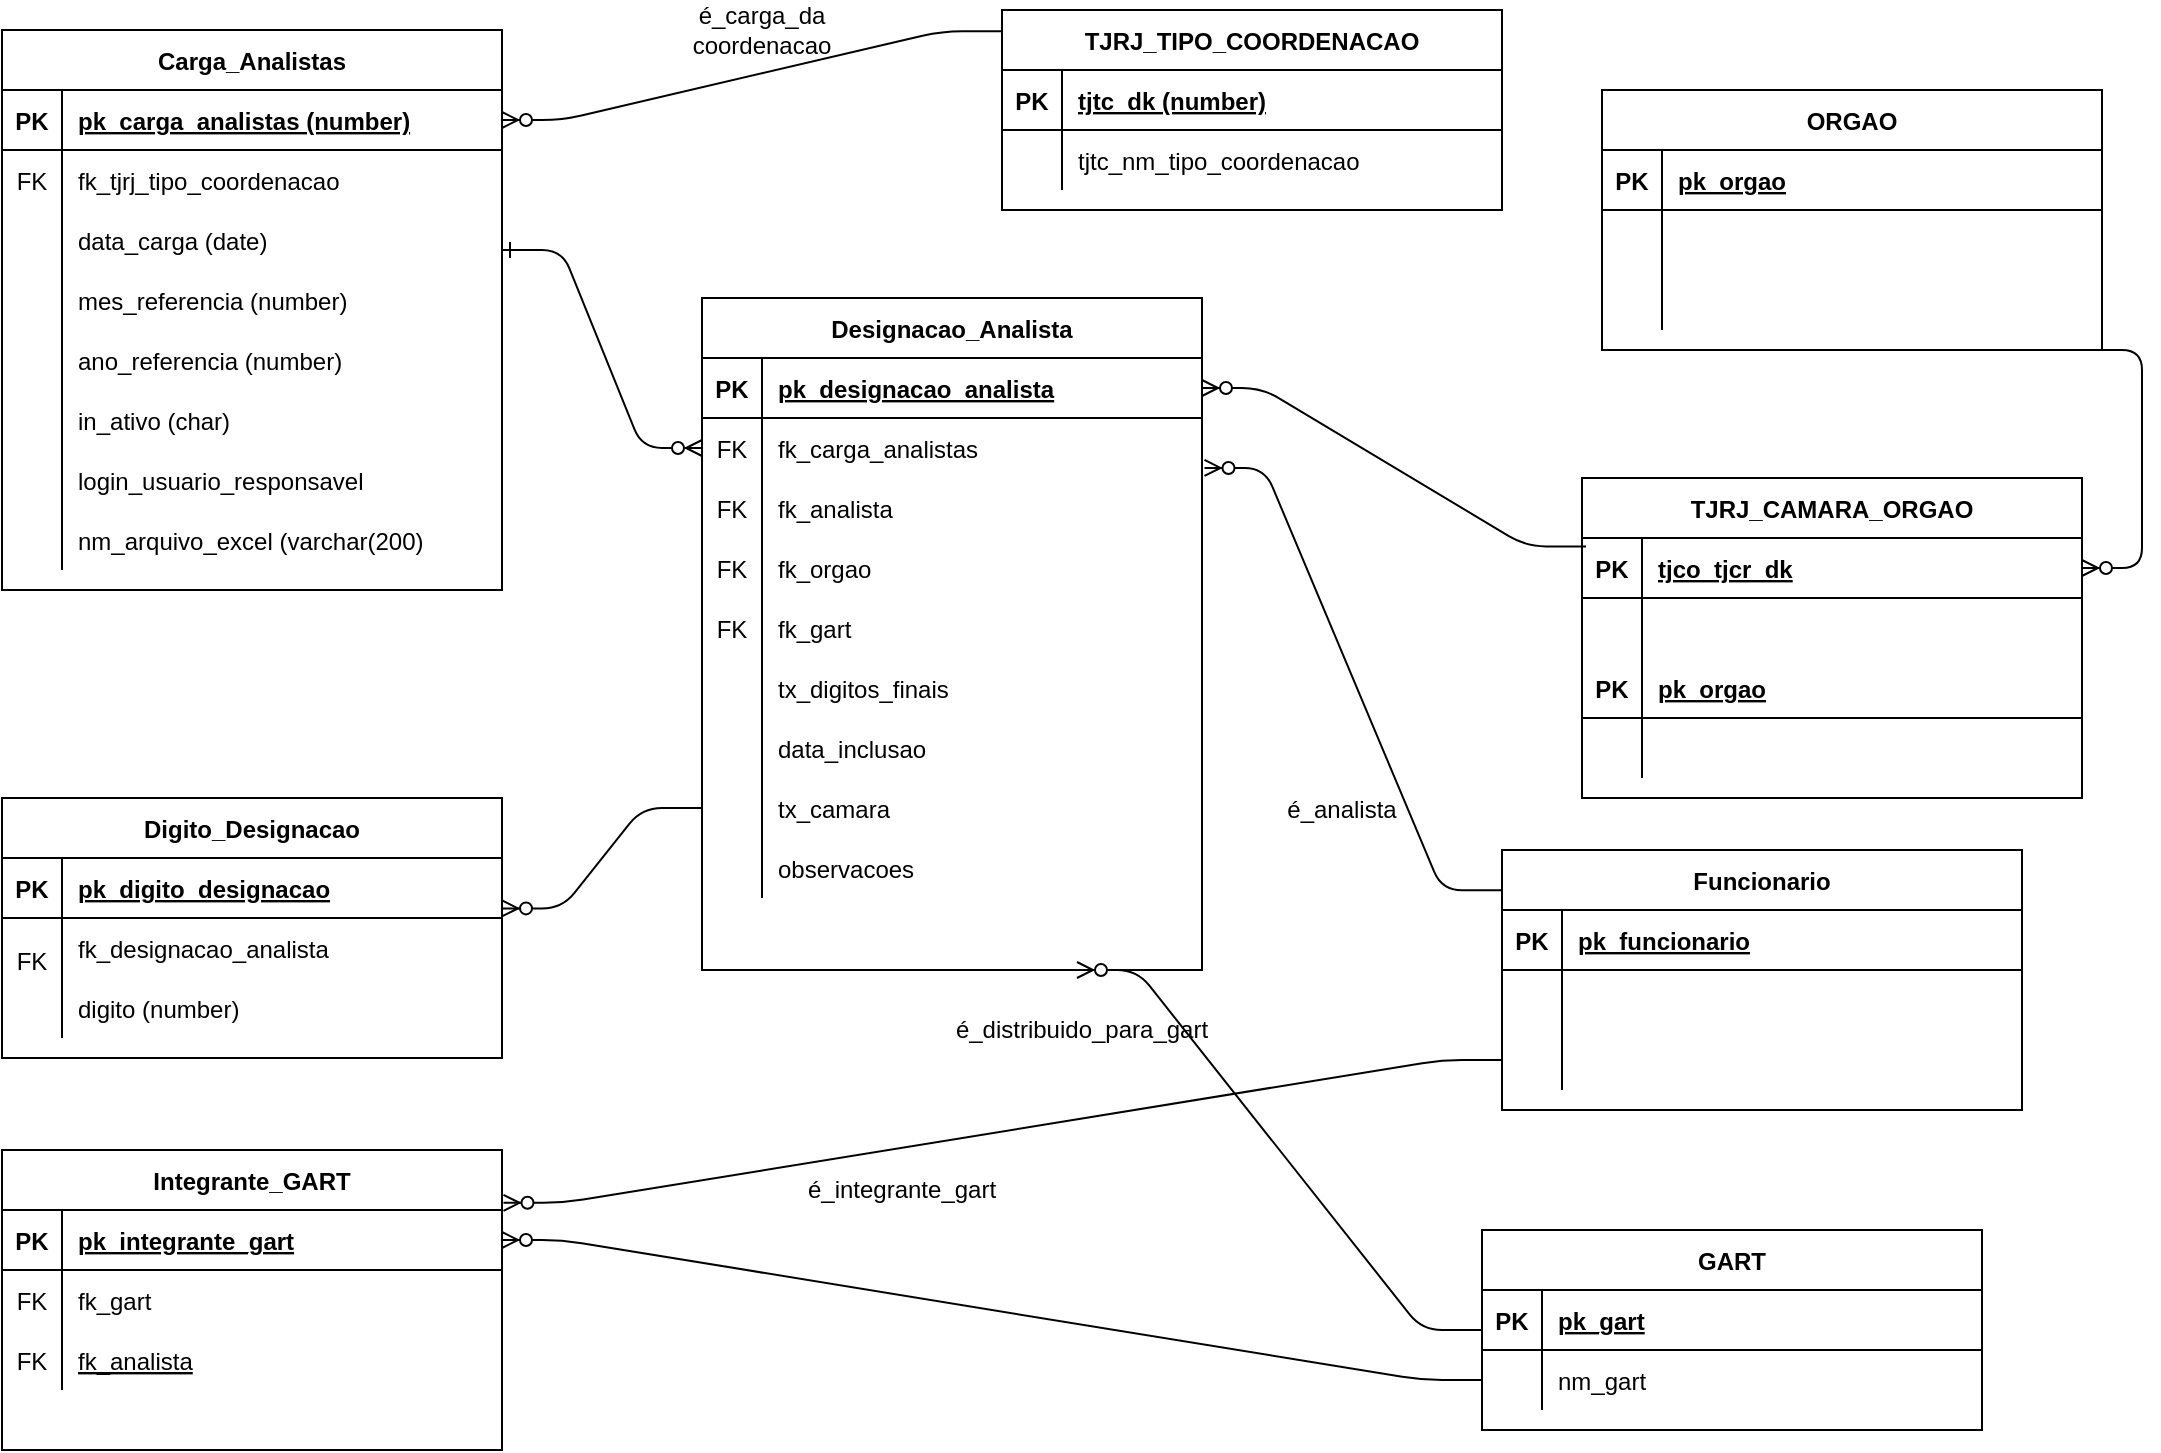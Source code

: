 <mxfile version="14.4.8" type="github">
  <diagram id="R2lEEEUBdFMjLlhIrx00" name="Page-1">
    <mxGraphModel dx="1252" dy="476" grid="1" gridSize="10" guides="1" tooltips="1" connect="1" arrows="1" fold="1" page="1" pageScale="1" pageWidth="1169" pageHeight="827" math="0" shadow="0" extFonts="Permanent Marker^https://fonts.googleapis.com/css?family=Permanent+Marker">
      <root>
        <mxCell id="0" />
        <mxCell id="1" parent="0" />
        <mxCell id="C-vyLk0tnHw3VtMMgP7b-1" value="" style="edgeStyle=entityRelationEdgeStyle;endArrow=ERzeroToMany;startArrow=ERone;endFill=1;startFill=0;" parent="1" target="C-vyLk0tnHw3VtMMgP7b-6" edge="1">
          <mxGeometry width="100" height="100" relative="1" as="geometry">
            <mxPoint x="300" y="160" as="sourcePoint" />
            <mxPoint x="370" y="550" as="targetPoint" />
          </mxGeometry>
        </mxCell>
        <mxCell id="C-vyLk0tnHw3VtMMgP7b-2" value="Designacao_Analista" style="shape=table;startSize=30;container=1;collapsible=1;childLayout=tableLayout;fixedRows=1;rowLines=0;fontStyle=1;align=center;resizeLast=1;" parent="1" vertex="1">
          <mxGeometry x="400" y="184" width="250" height="336" as="geometry" />
        </mxCell>
        <mxCell id="C-vyLk0tnHw3VtMMgP7b-3" value="" style="shape=partialRectangle;collapsible=0;dropTarget=0;pointerEvents=0;fillColor=none;points=[[0,0.5],[1,0.5]];portConstraint=eastwest;top=0;left=0;right=0;bottom=1;" parent="C-vyLk0tnHw3VtMMgP7b-2" vertex="1">
          <mxGeometry y="30" width="250" height="30" as="geometry" />
        </mxCell>
        <mxCell id="C-vyLk0tnHw3VtMMgP7b-4" value="PK" style="shape=partialRectangle;overflow=hidden;connectable=0;fillColor=none;top=0;left=0;bottom=0;right=0;fontStyle=1;" parent="C-vyLk0tnHw3VtMMgP7b-3" vertex="1">
          <mxGeometry width="30" height="30" as="geometry" />
        </mxCell>
        <mxCell id="C-vyLk0tnHw3VtMMgP7b-5" value="pk_designacao_analista" style="shape=partialRectangle;overflow=hidden;connectable=0;fillColor=none;top=0;left=0;bottom=0;right=0;align=left;spacingLeft=6;fontStyle=5;" parent="C-vyLk0tnHw3VtMMgP7b-3" vertex="1">
          <mxGeometry x="30" width="220" height="30" as="geometry" />
        </mxCell>
        <mxCell id="C-vyLk0tnHw3VtMMgP7b-6" value="" style="shape=partialRectangle;collapsible=0;dropTarget=0;pointerEvents=0;fillColor=none;points=[[0,0.5],[1,0.5]];portConstraint=eastwest;top=0;left=0;right=0;bottom=0;" parent="C-vyLk0tnHw3VtMMgP7b-2" vertex="1">
          <mxGeometry y="60" width="250" height="30" as="geometry" />
        </mxCell>
        <mxCell id="C-vyLk0tnHw3VtMMgP7b-7" value="FK" style="shape=partialRectangle;overflow=hidden;connectable=0;fillColor=none;top=0;left=0;bottom=0;right=0;" parent="C-vyLk0tnHw3VtMMgP7b-6" vertex="1">
          <mxGeometry width="30" height="30" as="geometry" />
        </mxCell>
        <mxCell id="C-vyLk0tnHw3VtMMgP7b-8" value="fk_carga_analistas" style="shape=partialRectangle;overflow=hidden;connectable=0;fillColor=none;top=0;left=0;bottom=0;right=0;align=left;spacingLeft=6;" parent="C-vyLk0tnHw3VtMMgP7b-6" vertex="1">
          <mxGeometry x="30" width="220" height="30" as="geometry" />
        </mxCell>
        <mxCell id="C-vyLk0tnHw3VtMMgP7b-9" value="" style="shape=partialRectangle;collapsible=0;dropTarget=0;pointerEvents=0;fillColor=none;points=[[0,0.5],[1,0.5]];portConstraint=eastwest;top=0;left=0;right=0;bottom=0;" parent="C-vyLk0tnHw3VtMMgP7b-2" vertex="1">
          <mxGeometry y="90" width="250" height="30" as="geometry" />
        </mxCell>
        <mxCell id="C-vyLk0tnHw3VtMMgP7b-10" value="" style="shape=partialRectangle;overflow=hidden;connectable=0;fillColor=none;top=0;left=0;bottom=0;right=0;" parent="C-vyLk0tnHw3VtMMgP7b-9" vertex="1">
          <mxGeometry width="30" height="30" as="geometry" />
        </mxCell>
        <mxCell id="C-vyLk0tnHw3VtMMgP7b-11" value="fk_analista" style="shape=partialRectangle;overflow=hidden;connectable=0;fillColor=none;top=0;left=0;bottom=0;right=0;align=left;spacingLeft=6;" parent="C-vyLk0tnHw3VtMMgP7b-9" vertex="1">
          <mxGeometry x="30" width="220" height="30" as="geometry" />
        </mxCell>
        <mxCell id="Q8lgzIE0sb7ELPzwyJLQ-33" value="" style="shape=partialRectangle;collapsible=0;dropTarget=0;pointerEvents=0;fillColor=none;points=[[0,0.5],[1,0.5]];portConstraint=eastwest;top=0;left=0;right=0;bottom=0;" parent="C-vyLk0tnHw3VtMMgP7b-2" vertex="1">
          <mxGeometry y="120" width="250" height="30" as="geometry" />
        </mxCell>
        <mxCell id="Q8lgzIE0sb7ELPzwyJLQ-34" value="" style="shape=partialRectangle;overflow=hidden;connectable=0;fillColor=none;top=0;left=0;bottom=0;right=0;" parent="Q8lgzIE0sb7ELPzwyJLQ-33" vertex="1">
          <mxGeometry width="30" height="30" as="geometry" />
        </mxCell>
        <mxCell id="Q8lgzIE0sb7ELPzwyJLQ-35" value="fk_orgao" style="shape=partialRectangle;overflow=hidden;connectable=0;fillColor=none;top=0;left=0;bottom=0;right=0;align=left;spacingLeft=6;" parent="Q8lgzIE0sb7ELPzwyJLQ-33" vertex="1">
          <mxGeometry x="30" width="220" height="30" as="geometry" />
        </mxCell>
        <mxCell id="Q8lgzIE0sb7ELPzwyJLQ-37" value="" style="shape=partialRectangle;collapsible=0;dropTarget=0;pointerEvents=0;fillColor=none;points=[[0,0.5],[1,0.5]];portConstraint=eastwest;top=0;left=0;right=0;bottom=0;" parent="C-vyLk0tnHw3VtMMgP7b-2" vertex="1">
          <mxGeometry y="150" width="250" height="30" as="geometry" />
        </mxCell>
        <mxCell id="Q8lgzIE0sb7ELPzwyJLQ-38" value="" style="shape=partialRectangle;overflow=hidden;connectable=0;fillColor=none;top=0;left=0;bottom=0;right=0;" parent="Q8lgzIE0sb7ELPzwyJLQ-37" vertex="1">
          <mxGeometry width="30" height="30" as="geometry" />
        </mxCell>
        <mxCell id="Q8lgzIE0sb7ELPzwyJLQ-39" value="fk_gart" style="shape=partialRectangle;overflow=hidden;connectable=0;fillColor=none;top=0;left=0;bottom=0;right=0;align=left;spacingLeft=6;" parent="Q8lgzIE0sb7ELPzwyJLQ-37" vertex="1">
          <mxGeometry x="30" width="220" height="30" as="geometry" />
        </mxCell>
        <mxCell id="Q8lgzIE0sb7ELPzwyJLQ-40" value="" style="shape=partialRectangle;collapsible=0;dropTarget=0;pointerEvents=0;fillColor=none;points=[[0,0.5],[1,0.5]];portConstraint=eastwest;top=0;left=0;right=0;bottom=0;" parent="C-vyLk0tnHw3VtMMgP7b-2" vertex="1">
          <mxGeometry y="180" width="250" height="30" as="geometry" />
        </mxCell>
        <mxCell id="Q8lgzIE0sb7ELPzwyJLQ-41" value="" style="shape=partialRectangle;overflow=hidden;connectable=0;fillColor=none;top=0;left=0;bottom=0;right=0;" parent="Q8lgzIE0sb7ELPzwyJLQ-40" vertex="1">
          <mxGeometry width="30" height="30" as="geometry" />
        </mxCell>
        <mxCell id="Q8lgzIE0sb7ELPzwyJLQ-42" value="tx_digitos_finais" style="shape=partialRectangle;overflow=hidden;connectable=0;fillColor=none;top=0;left=0;bottom=0;right=0;align=left;spacingLeft=6;" parent="Q8lgzIE0sb7ELPzwyJLQ-40" vertex="1">
          <mxGeometry x="30" width="220" height="30" as="geometry" />
        </mxCell>
        <mxCell id="Q8lgzIE0sb7ELPzwyJLQ-43" value="" style="shape=partialRectangle;collapsible=0;dropTarget=0;pointerEvents=0;fillColor=none;points=[[0,0.5],[1,0.5]];portConstraint=eastwest;top=0;left=0;right=0;bottom=0;" parent="C-vyLk0tnHw3VtMMgP7b-2" vertex="1">
          <mxGeometry y="210" width="250" height="30" as="geometry" />
        </mxCell>
        <mxCell id="Q8lgzIE0sb7ELPzwyJLQ-44" value="" style="shape=partialRectangle;overflow=hidden;connectable=0;fillColor=none;top=0;left=0;bottom=0;right=0;" parent="Q8lgzIE0sb7ELPzwyJLQ-43" vertex="1">
          <mxGeometry width="30" height="30" as="geometry" />
        </mxCell>
        <mxCell id="Q8lgzIE0sb7ELPzwyJLQ-45" value="data_inclusao" style="shape=partialRectangle;overflow=hidden;connectable=0;fillColor=none;top=0;left=0;bottom=0;right=0;align=left;spacingLeft=6;" parent="Q8lgzIE0sb7ELPzwyJLQ-43" vertex="1">
          <mxGeometry x="30" width="220" height="30" as="geometry" />
        </mxCell>
        <mxCell id="NoIAqJUcy7Y0MZcSz8TD-11" value="" style="shape=partialRectangle;collapsible=0;dropTarget=0;pointerEvents=0;fillColor=none;points=[[0,0.5],[1,0.5]];portConstraint=eastwest;top=0;left=0;right=0;bottom=0;" parent="C-vyLk0tnHw3VtMMgP7b-2" vertex="1">
          <mxGeometry y="240" width="250" height="30" as="geometry" />
        </mxCell>
        <mxCell id="NoIAqJUcy7Y0MZcSz8TD-12" value="" style="shape=partialRectangle;overflow=hidden;connectable=0;fillColor=none;top=0;left=0;bottom=0;right=0;" parent="NoIAqJUcy7Y0MZcSz8TD-11" vertex="1">
          <mxGeometry width="30" height="30" as="geometry" />
        </mxCell>
        <mxCell id="NoIAqJUcy7Y0MZcSz8TD-13" value="tx_camara" style="shape=partialRectangle;overflow=hidden;connectable=0;fillColor=none;top=0;left=0;bottom=0;right=0;align=left;spacingLeft=6;" parent="NoIAqJUcy7Y0MZcSz8TD-11" vertex="1">
          <mxGeometry x="30" width="220" height="30" as="geometry" />
        </mxCell>
        <mxCell id="NoIAqJUcy7Y0MZcSz8TD-21" value="" style="shape=partialRectangle;collapsible=0;dropTarget=0;pointerEvents=0;fillColor=none;points=[[0,0.5],[1,0.5]];portConstraint=eastwest;top=0;left=0;right=0;bottom=0;" parent="C-vyLk0tnHw3VtMMgP7b-2" vertex="1">
          <mxGeometry y="270" width="250" height="30" as="geometry" />
        </mxCell>
        <mxCell id="NoIAqJUcy7Y0MZcSz8TD-22" value="" style="shape=partialRectangle;overflow=hidden;connectable=0;fillColor=none;top=0;left=0;bottom=0;right=0;" parent="NoIAqJUcy7Y0MZcSz8TD-21" vertex="1">
          <mxGeometry width="30" height="30" as="geometry" />
        </mxCell>
        <mxCell id="NoIAqJUcy7Y0MZcSz8TD-23" value="observacoes" style="shape=partialRectangle;overflow=hidden;connectable=0;fillColor=none;top=0;left=0;bottom=0;right=0;align=left;spacingLeft=6;" parent="NoIAqJUcy7Y0MZcSz8TD-21" vertex="1">
          <mxGeometry x="30" width="220" height="30" as="geometry" />
        </mxCell>
        <mxCell id="C-vyLk0tnHw3VtMMgP7b-13" value="TJRJ_CAMARA_ORGAO" style="shape=table;startSize=30;container=1;collapsible=1;childLayout=tableLayout;fixedRows=1;rowLines=0;fontStyle=1;align=center;resizeLast=1;" parent="1" vertex="1">
          <mxGeometry x="840" y="274" width="250" height="160" as="geometry" />
        </mxCell>
        <mxCell id="C-vyLk0tnHw3VtMMgP7b-14" value="" style="shape=partialRectangle;collapsible=0;dropTarget=0;pointerEvents=0;fillColor=none;points=[[0,0.5],[1,0.5]];portConstraint=eastwest;top=0;left=0;right=0;bottom=1;" parent="C-vyLk0tnHw3VtMMgP7b-13" vertex="1">
          <mxGeometry y="30" width="250" height="30" as="geometry" />
        </mxCell>
        <mxCell id="C-vyLk0tnHw3VtMMgP7b-15" value="PK" style="shape=partialRectangle;overflow=hidden;connectable=0;fillColor=none;top=0;left=0;bottom=0;right=0;fontStyle=1;" parent="C-vyLk0tnHw3VtMMgP7b-14" vertex="1">
          <mxGeometry width="30" height="30" as="geometry" />
        </mxCell>
        <mxCell id="C-vyLk0tnHw3VtMMgP7b-16" value="tjco_tjcr_dk" style="shape=partialRectangle;overflow=hidden;connectable=0;fillColor=none;top=0;left=0;bottom=0;right=0;align=left;spacingLeft=6;fontStyle=5;" parent="C-vyLk0tnHw3VtMMgP7b-14" vertex="1">
          <mxGeometry x="30" width="220" height="30" as="geometry" />
        </mxCell>
        <mxCell id="C-vyLk0tnHw3VtMMgP7b-17" value="" style="shape=partialRectangle;collapsible=0;dropTarget=0;pointerEvents=0;fillColor=none;points=[[0,0.5],[1,0.5]];portConstraint=eastwest;top=0;left=0;right=0;bottom=0;" parent="C-vyLk0tnHw3VtMMgP7b-13" vertex="1">
          <mxGeometry y="60" width="250" height="30" as="geometry" />
        </mxCell>
        <mxCell id="C-vyLk0tnHw3VtMMgP7b-18" value="" style="shape=partialRectangle;overflow=hidden;connectable=0;fillColor=none;top=0;left=0;bottom=0;right=0;" parent="C-vyLk0tnHw3VtMMgP7b-17" vertex="1">
          <mxGeometry width="30" height="30" as="geometry" />
        </mxCell>
        <mxCell id="C-vyLk0tnHw3VtMMgP7b-19" value="" style="shape=partialRectangle;overflow=hidden;connectable=0;fillColor=none;top=0;left=0;bottom=0;right=0;align=left;spacingLeft=6;" parent="C-vyLk0tnHw3VtMMgP7b-17" vertex="1">
          <mxGeometry x="30" width="220" height="30" as="geometry" />
        </mxCell>
        <mxCell id="ep-VxAOLVjgh2038yhp6-12" value="" style="shape=partialRectangle;collapsible=0;dropTarget=0;pointerEvents=0;fillColor=none;points=[[0,0.5],[1,0.5]];portConstraint=eastwest;top=0;left=0;right=0;bottom=1;" parent="C-vyLk0tnHw3VtMMgP7b-13" vertex="1">
          <mxGeometry y="90" width="250" height="30" as="geometry" />
        </mxCell>
        <mxCell id="ep-VxAOLVjgh2038yhp6-13" value="PK" style="shape=partialRectangle;overflow=hidden;connectable=0;fillColor=none;top=0;left=0;bottom=0;right=0;fontStyle=1;" parent="ep-VxAOLVjgh2038yhp6-12" vertex="1">
          <mxGeometry width="30" height="30" as="geometry" />
        </mxCell>
        <mxCell id="ep-VxAOLVjgh2038yhp6-14" value="pk_orgao" style="shape=partialRectangle;overflow=hidden;connectable=0;fillColor=none;top=0;left=0;bottom=0;right=0;align=left;spacingLeft=6;fontStyle=5;" parent="ep-VxAOLVjgh2038yhp6-12" vertex="1">
          <mxGeometry x="30" width="220" height="30" as="geometry" />
        </mxCell>
        <mxCell id="C-vyLk0tnHw3VtMMgP7b-20" value="" style="shape=partialRectangle;collapsible=0;dropTarget=0;pointerEvents=0;fillColor=none;points=[[0,0.5],[1,0.5]];portConstraint=eastwest;top=0;left=0;right=0;bottom=0;" parent="C-vyLk0tnHw3VtMMgP7b-13" vertex="1">
          <mxGeometry y="120" width="250" height="30" as="geometry" />
        </mxCell>
        <mxCell id="C-vyLk0tnHw3VtMMgP7b-21" value="" style="shape=partialRectangle;overflow=hidden;connectable=0;fillColor=none;top=0;left=0;bottom=0;right=0;" parent="C-vyLk0tnHw3VtMMgP7b-20" vertex="1">
          <mxGeometry width="30" height="30" as="geometry" />
        </mxCell>
        <mxCell id="C-vyLk0tnHw3VtMMgP7b-22" value="" style="shape=partialRectangle;overflow=hidden;connectable=0;fillColor=none;top=0;left=0;bottom=0;right=0;align=left;spacingLeft=6;" parent="C-vyLk0tnHw3VtMMgP7b-20" vertex="1">
          <mxGeometry x="30" width="220" height="30" as="geometry" />
        </mxCell>
        <mxCell id="C-vyLk0tnHw3VtMMgP7b-23" value="Carga_Analistas" style="shape=table;startSize=30;container=1;collapsible=1;childLayout=tableLayout;fixedRows=1;rowLines=0;fontStyle=1;align=center;resizeLast=1;" parent="1" vertex="1">
          <mxGeometry x="50" y="50" width="250" height="280" as="geometry" />
        </mxCell>
        <mxCell id="C-vyLk0tnHw3VtMMgP7b-24" value="" style="shape=partialRectangle;collapsible=0;dropTarget=0;pointerEvents=0;fillColor=none;points=[[0,0.5],[1,0.5]];portConstraint=eastwest;top=0;left=0;right=0;bottom=1;" parent="C-vyLk0tnHw3VtMMgP7b-23" vertex="1">
          <mxGeometry y="30" width="250" height="30" as="geometry" />
        </mxCell>
        <mxCell id="C-vyLk0tnHw3VtMMgP7b-25" value="PK" style="shape=partialRectangle;overflow=hidden;connectable=0;fillColor=none;top=0;left=0;bottom=0;right=0;fontStyle=1;" parent="C-vyLk0tnHw3VtMMgP7b-24" vertex="1">
          <mxGeometry width="30" height="30" as="geometry" />
        </mxCell>
        <mxCell id="C-vyLk0tnHw3VtMMgP7b-26" value="pk_carga_analistas (number)" style="shape=partialRectangle;overflow=hidden;connectable=0;fillColor=none;top=0;left=0;bottom=0;right=0;align=left;spacingLeft=6;fontStyle=5;" parent="C-vyLk0tnHw3VtMMgP7b-24" vertex="1">
          <mxGeometry x="30" width="220" height="30" as="geometry" />
        </mxCell>
        <mxCell id="C-vyLk0tnHw3VtMMgP7b-27" value="" style="shape=partialRectangle;collapsible=0;dropTarget=0;pointerEvents=0;fillColor=none;points=[[0,0.5],[1,0.5]];portConstraint=eastwest;top=0;left=0;right=0;bottom=0;" parent="C-vyLk0tnHw3VtMMgP7b-23" vertex="1">
          <mxGeometry y="60" width="250" height="30" as="geometry" />
        </mxCell>
        <mxCell id="C-vyLk0tnHw3VtMMgP7b-28" value="FK" style="shape=partialRectangle;overflow=hidden;connectable=0;fillColor=none;top=0;left=0;bottom=0;right=0;" parent="C-vyLk0tnHw3VtMMgP7b-27" vertex="1">
          <mxGeometry width="30" height="30" as="geometry" />
        </mxCell>
        <mxCell id="C-vyLk0tnHw3VtMMgP7b-29" value="fk_tjrj_tipo_coordenacao" style="shape=partialRectangle;overflow=hidden;connectable=0;fillColor=none;top=0;left=0;bottom=0;right=0;align=left;spacingLeft=6;" parent="C-vyLk0tnHw3VtMMgP7b-27" vertex="1">
          <mxGeometry x="30" width="220" height="30" as="geometry" />
        </mxCell>
        <mxCell id="Q8lgzIE0sb7ELPzwyJLQ-14" value="" style="shape=partialRectangle;collapsible=0;dropTarget=0;pointerEvents=0;fillColor=none;points=[[0,0.5],[1,0.5]];portConstraint=eastwest;top=0;left=0;right=0;bottom=0;" parent="C-vyLk0tnHw3VtMMgP7b-23" vertex="1">
          <mxGeometry y="90" width="250" height="30" as="geometry" />
        </mxCell>
        <mxCell id="Q8lgzIE0sb7ELPzwyJLQ-15" value="" style="shape=partialRectangle;overflow=hidden;connectable=0;fillColor=none;top=0;left=0;bottom=0;right=0;" parent="Q8lgzIE0sb7ELPzwyJLQ-14" vertex="1">
          <mxGeometry width="30" height="30" as="geometry" />
        </mxCell>
        <mxCell id="Q8lgzIE0sb7ELPzwyJLQ-16" value="data_carga (date)" style="shape=partialRectangle;overflow=hidden;connectable=0;fillColor=none;top=0;left=0;bottom=0;right=0;align=left;spacingLeft=6;" parent="Q8lgzIE0sb7ELPzwyJLQ-14" vertex="1">
          <mxGeometry x="30" width="220" height="30" as="geometry" />
        </mxCell>
        <mxCell id="Q8lgzIE0sb7ELPzwyJLQ-17" value="" style="shape=partialRectangle;collapsible=0;dropTarget=0;pointerEvents=0;fillColor=none;points=[[0,0.5],[1,0.5]];portConstraint=eastwest;top=0;left=0;right=0;bottom=0;" parent="C-vyLk0tnHw3VtMMgP7b-23" vertex="1">
          <mxGeometry y="120" width="250" height="30" as="geometry" />
        </mxCell>
        <mxCell id="Q8lgzIE0sb7ELPzwyJLQ-18" value="" style="shape=partialRectangle;overflow=hidden;connectable=0;fillColor=none;top=0;left=0;bottom=0;right=0;" parent="Q8lgzIE0sb7ELPzwyJLQ-17" vertex="1">
          <mxGeometry width="30" height="30" as="geometry" />
        </mxCell>
        <mxCell id="Q8lgzIE0sb7ELPzwyJLQ-19" value="mes_referencia (number)" style="shape=partialRectangle;overflow=hidden;connectable=0;fillColor=none;top=0;left=0;bottom=0;right=0;align=left;spacingLeft=6;" parent="Q8lgzIE0sb7ELPzwyJLQ-17" vertex="1">
          <mxGeometry x="30" width="220" height="30" as="geometry" />
        </mxCell>
        <mxCell id="Q8lgzIE0sb7ELPzwyJLQ-20" value="" style="shape=partialRectangle;collapsible=0;dropTarget=0;pointerEvents=0;fillColor=none;points=[[0,0.5],[1,0.5]];portConstraint=eastwest;top=0;left=0;right=0;bottom=0;" parent="C-vyLk0tnHw3VtMMgP7b-23" vertex="1">
          <mxGeometry y="150" width="250" height="30" as="geometry" />
        </mxCell>
        <mxCell id="Q8lgzIE0sb7ELPzwyJLQ-21" value="" style="shape=partialRectangle;overflow=hidden;connectable=0;fillColor=none;top=0;left=0;bottom=0;right=0;" parent="Q8lgzIE0sb7ELPzwyJLQ-20" vertex="1">
          <mxGeometry width="30" height="30" as="geometry" />
        </mxCell>
        <mxCell id="Q8lgzIE0sb7ELPzwyJLQ-22" value="ano_referencia (number)" style="shape=partialRectangle;overflow=hidden;connectable=0;fillColor=none;top=0;left=0;bottom=0;right=0;align=left;spacingLeft=6;" parent="Q8lgzIE0sb7ELPzwyJLQ-20" vertex="1">
          <mxGeometry x="30" width="220" height="30" as="geometry" />
        </mxCell>
        <mxCell id="Q8lgzIE0sb7ELPzwyJLQ-23" value="" style="shape=partialRectangle;collapsible=0;dropTarget=0;pointerEvents=0;fillColor=none;points=[[0,0.5],[1,0.5]];portConstraint=eastwest;top=0;left=0;right=0;bottom=0;" parent="C-vyLk0tnHw3VtMMgP7b-23" vertex="1">
          <mxGeometry y="180" width="250" height="30" as="geometry" />
        </mxCell>
        <mxCell id="Q8lgzIE0sb7ELPzwyJLQ-24" value="" style="shape=partialRectangle;overflow=hidden;connectable=0;fillColor=none;top=0;left=0;bottom=0;right=0;" parent="Q8lgzIE0sb7ELPzwyJLQ-23" vertex="1">
          <mxGeometry width="30" height="30" as="geometry" />
        </mxCell>
        <mxCell id="Q8lgzIE0sb7ELPzwyJLQ-25" value="in_ativo (char)" style="shape=partialRectangle;overflow=hidden;connectable=0;fillColor=none;top=0;left=0;bottom=0;right=0;align=left;spacingLeft=6;" parent="Q8lgzIE0sb7ELPzwyJLQ-23" vertex="1">
          <mxGeometry x="30" width="220" height="30" as="geometry" />
        </mxCell>
        <mxCell id="Q8lgzIE0sb7ELPzwyJLQ-26" value="" style="shape=partialRectangle;collapsible=0;dropTarget=0;pointerEvents=0;fillColor=none;points=[[0,0.5],[1,0.5]];portConstraint=eastwest;top=0;left=0;right=0;bottom=0;" parent="C-vyLk0tnHw3VtMMgP7b-23" vertex="1">
          <mxGeometry y="210" width="250" height="30" as="geometry" />
        </mxCell>
        <mxCell id="Q8lgzIE0sb7ELPzwyJLQ-27" value="" style="shape=partialRectangle;overflow=hidden;connectable=0;fillColor=none;top=0;left=0;bottom=0;right=0;" parent="Q8lgzIE0sb7ELPzwyJLQ-26" vertex="1">
          <mxGeometry width="30" height="30" as="geometry" />
        </mxCell>
        <mxCell id="Q8lgzIE0sb7ELPzwyJLQ-28" value="login_usuario_responsavel" style="shape=partialRectangle;overflow=hidden;connectable=0;fillColor=none;top=0;left=0;bottom=0;right=0;align=left;spacingLeft=6;" parent="Q8lgzIE0sb7ELPzwyJLQ-26" vertex="1">
          <mxGeometry x="30" width="220" height="30" as="geometry" />
        </mxCell>
        <mxCell id="NoIAqJUcy7Y0MZcSz8TD-18" value="" style="shape=partialRectangle;collapsible=0;dropTarget=0;pointerEvents=0;fillColor=none;points=[[0,0.5],[1,0.5]];portConstraint=eastwest;top=0;left=0;right=0;bottom=0;" parent="C-vyLk0tnHw3VtMMgP7b-23" vertex="1">
          <mxGeometry y="240" width="250" height="30" as="geometry" />
        </mxCell>
        <mxCell id="NoIAqJUcy7Y0MZcSz8TD-19" value="" style="shape=partialRectangle;overflow=hidden;connectable=0;fillColor=none;top=0;left=0;bottom=0;right=0;" parent="NoIAqJUcy7Y0MZcSz8TD-18" vertex="1">
          <mxGeometry width="30" height="30" as="geometry" />
        </mxCell>
        <mxCell id="NoIAqJUcy7Y0MZcSz8TD-20" value="nm_arquivo_excel (varchar(200)" style="shape=partialRectangle;overflow=hidden;connectable=0;fillColor=none;top=0;left=0;bottom=0;right=0;align=left;spacingLeft=6;" parent="NoIAqJUcy7Y0MZcSz8TD-18" vertex="1">
          <mxGeometry x="30" width="220" height="30" as="geometry" />
        </mxCell>
        <mxCell id="O_Yg95A6slMmNf9EX-Gv-8" value="" style="edgeStyle=entityRelationEdgeStyle;fontSize=12;html=1;endArrow=ERzeroToMany;endFill=1;exitX=0.008;exitY=0.14;exitDx=0;exitDy=0;exitPerimeter=0;entryX=1;entryY=0.5;entryDx=0;entryDy=0;" parent="1" source="C-vyLk0tnHw3VtMMgP7b-14" target="C-vyLk0tnHw3VtMMgP7b-3" edge="1">
          <mxGeometry width="100" height="100" relative="1" as="geometry">
            <mxPoint x="500" y="240" as="sourcePoint" />
            <mxPoint x="600" y="140" as="targetPoint" />
          </mxGeometry>
        </mxCell>
        <mxCell id="O_Yg95A6slMmNf9EX-Gv-9" value="Funcionario" style="shape=table;startSize=30;container=1;collapsible=1;childLayout=tableLayout;fixedRows=1;rowLines=0;fontStyle=1;align=center;resizeLast=1;" parent="1" vertex="1">
          <mxGeometry x="800" y="460" width="260" height="130" as="geometry" />
        </mxCell>
        <mxCell id="O_Yg95A6slMmNf9EX-Gv-10" value="" style="shape=partialRectangle;collapsible=0;dropTarget=0;pointerEvents=0;fillColor=none;points=[[0,0.5],[1,0.5]];portConstraint=eastwest;top=0;left=0;right=0;bottom=1;" parent="O_Yg95A6slMmNf9EX-Gv-9" vertex="1">
          <mxGeometry y="30" width="260" height="30" as="geometry" />
        </mxCell>
        <mxCell id="O_Yg95A6slMmNf9EX-Gv-11" value="PK" style="shape=partialRectangle;overflow=hidden;connectable=0;fillColor=none;top=0;left=0;bottom=0;right=0;fontStyle=1;" parent="O_Yg95A6slMmNf9EX-Gv-10" vertex="1">
          <mxGeometry width="30" height="30" as="geometry" />
        </mxCell>
        <mxCell id="O_Yg95A6slMmNf9EX-Gv-12" value="pk_funcionario" style="shape=partialRectangle;overflow=hidden;connectable=0;fillColor=none;top=0;left=0;bottom=0;right=0;align=left;spacingLeft=6;fontStyle=5;" parent="O_Yg95A6slMmNf9EX-Gv-10" vertex="1">
          <mxGeometry x="30" width="230" height="30" as="geometry" />
        </mxCell>
        <mxCell id="O_Yg95A6slMmNf9EX-Gv-13" value="" style="shape=partialRectangle;collapsible=0;dropTarget=0;pointerEvents=0;fillColor=none;points=[[0,0.5],[1,0.5]];portConstraint=eastwest;top=0;left=0;right=0;bottom=0;" parent="O_Yg95A6slMmNf9EX-Gv-9" vertex="1">
          <mxGeometry y="60" width="260" height="30" as="geometry" />
        </mxCell>
        <mxCell id="O_Yg95A6slMmNf9EX-Gv-14" value="" style="shape=partialRectangle;overflow=hidden;connectable=0;fillColor=none;top=0;left=0;bottom=0;right=0;" parent="O_Yg95A6slMmNf9EX-Gv-13" vertex="1">
          <mxGeometry width="30" height="30" as="geometry" />
        </mxCell>
        <mxCell id="O_Yg95A6slMmNf9EX-Gv-15" value="" style="shape=partialRectangle;overflow=hidden;connectable=0;fillColor=none;top=0;left=0;bottom=0;right=0;align=left;spacingLeft=6;" parent="O_Yg95A6slMmNf9EX-Gv-13" vertex="1">
          <mxGeometry x="30" width="230" height="30" as="geometry" />
        </mxCell>
        <mxCell id="O_Yg95A6slMmNf9EX-Gv-16" value="" style="shape=partialRectangle;collapsible=0;dropTarget=0;pointerEvents=0;fillColor=none;points=[[0,0.5],[1,0.5]];portConstraint=eastwest;top=0;left=0;right=0;bottom=0;" parent="O_Yg95A6slMmNf9EX-Gv-9" vertex="1">
          <mxGeometry y="90" width="260" height="30" as="geometry" />
        </mxCell>
        <mxCell id="O_Yg95A6slMmNf9EX-Gv-17" value="" style="shape=partialRectangle;overflow=hidden;connectable=0;fillColor=none;top=0;left=0;bottom=0;right=0;" parent="O_Yg95A6slMmNf9EX-Gv-16" vertex="1">
          <mxGeometry width="30" height="30" as="geometry" />
        </mxCell>
        <mxCell id="O_Yg95A6slMmNf9EX-Gv-18" value="" style="shape=partialRectangle;overflow=hidden;connectable=0;fillColor=none;top=0;left=0;bottom=0;right=0;align=left;spacingLeft=6;" parent="O_Yg95A6slMmNf9EX-Gv-16" vertex="1">
          <mxGeometry x="30" width="230" height="30" as="geometry" />
        </mxCell>
        <mxCell id="O_Yg95A6slMmNf9EX-Gv-19" value="" style="edgeStyle=entityRelationEdgeStyle;fontSize=12;html=1;endArrow=ERzeroToMany;endFill=1;exitX=0;exitY=0.155;exitDx=0;exitDy=0;exitPerimeter=0;entryX=1.005;entryY=0.833;entryDx=0;entryDy=0;entryPerimeter=0;" parent="1" source="O_Yg95A6slMmNf9EX-Gv-9" target="C-vyLk0tnHw3VtMMgP7b-6" edge="1">
          <mxGeometry width="100" height="100" relative="1" as="geometry">
            <mxPoint x="610" y="240" as="sourcePoint" />
            <mxPoint x="710" y="140" as="targetPoint" />
          </mxGeometry>
        </mxCell>
        <mxCell id="O_Yg95A6slMmNf9EX-Gv-20" value="FK" style="shape=partialRectangle;overflow=hidden;connectable=0;fillColor=none;top=0;left=0;bottom=0;right=0;" parent="1" vertex="1">
          <mxGeometry x="400" y="274" width="30" height="30" as="geometry" />
        </mxCell>
        <mxCell id="O_Yg95A6slMmNf9EX-Gv-25" value="" style="edgeStyle=entityRelationEdgeStyle;fontSize=12;html=1;endArrow=ERzeroToMany;endFill=1;exitX=0;exitY=0.5;exitDx=0;exitDy=0;entryX=1;entryY=-0.16;entryDx=0;entryDy=0;entryPerimeter=0;" parent="1" source="NoIAqJUcy7Y0MZcSz8TD-11" target="NoIAqJUcy7Y0MZcSz8TD-31" edge="1">
          <mxGeometry width="100" height="100" relative="1" as="geometry">
            <mxPoint x="580" y="280" as="sourcePoint" />
            <mxPoint x="350" y="520" as="targetPoint" />
          </mxGeometry>
        </mxCell>
        <mxCell id="O_Yg95A6slMmNf9EX-Gv-28" value="é_analista" style="text;html=1;strokeColor=none;fillColor=none;align=center;verticalAlign=middle;whiteSpace=wrap;rounded=0;" parent="1" vertex="1">
          <mxGeometry x="700" y="430" width="40" height="20" as="geometry" />
        </mxCell>
        <mxCell id="O_Yg95A6slMmNf9EX-Gv-35" value="FK" style="shape=partialRectangle;overflow=hidden;connectable=0;fillColor=none;top=0;left=0;bottom=0;right=0;" parent="1" vertex="1">
          <mxGeometry x="400" y="304" width="30" height="30" as="geometry" />
        </mxCell>
        <mxCell id="O_Yg95A6slMmNf9EX-Gv-46" value="Integrante_GART" style="shape=table;startSize=30;container=1;collapsible=1;childLayout=tableLayout;fixedRows=1;rowLines=0;fontStyle=1;align=center;resizeLast=1;" parent="1" vertex="1">
          <mxGeometry x="50" y="610" width="250" height="150" as="geometry" />
        </mxCell>
        <mxCell id="O_Yg95A6slMmNf9EX-Gv-47" value="" style="shape=partialRectangle;collapsible=0;dropTarget=0;pointerEvents=0;fillColor=none;points=[[0,0.5],[1,0.5]];portConstraint=eastwest;top=0;left=0;right=0;bottom=1;" parent="O_Yg95A6slMmNf9EX-Gv-46" vertex="1">
          <mxGeometry y="30" width="250" height="30" as="geometry" />
        </mxCell>
        <mxCell id="O_Yg95A6slMmNf9EX-Gv-48" value="PK" style="shape=partialRectangle;overflow=hidden;connectable=0;fillColor=none;top=0;left=0;bottom=0;right=0;fontStyle=1;" parent="O_Yg95A6slMmNf9EX-Gv-47" vertex="1">
          <mxGeometry width="30" height="30" as="geometry" />
        </mxCell>
        <mxCell id="O_Yg95A6slMmNf9EX-Gv-49" value="pk_integrante_gart" style="shape=partialRectangle;overflow=hidden;connectable=0;fillColor=none;top=0;left=0;bottom=0;right=0;align=left;spacingLeft=6;fontStyle=5;" parent="O_Yg95A6slMmNf9EX-Gv-47" vertex="1">
          <mxGeometry x="30" width="220" height="30" as="geometry" />
        </mxCell>
        <mxCell id="O_Yg95A6slMmNf9EX-Gv-50" value="" style="shape=partialRectangle;collapsible=0;dropTarget=0;pointerEvents=0;fillColor=none;points=[[0,0.5],[1,0.5]];portConstraint=eastwest;top=0;left=0;right=0;bottom=0;" parent="O_Yg95A6slMmNf9EX-Gv-46" vertex="1">
          <mxGeometry y="60" width="250" height="30" as="geometry" />
        </mxCell>
        <mxCell id="O_Yg95A6slMmNf9EX-Gv-51" value="" style="shape=partialRectangle;overflow=hidden;connectable=0;fillColor=none;top=0;left=0;bottom=0;right=0;" parent="O_Yg95A6slMmNf9EX-Gv-50" vertex="1">
          <mxGeometry width="30" height="30" as="geometry" />
        </mxCell>
        <mxCell id="O_Yg95A6slMmNf9EX-Gv-52" value="" style="shape=partialRectangle;overflow=hidden;connectable=0;fillColor=none;top=0;left=0;bottom=0;right=0;align=left;spacingLeft=6;" parent="O_Yg95A6slMmNf9EX-Gv-50" vertex="1">
          <mxGeometry x="30" width="220" height="30" as="geometry" />
        </mxCell>
        <mxCell id="O_Yg95A6slMmNf9EX-Gv-53" value="" style="shape=partialRectangle;collapsible=0;dropTarget=0;pointerEvents=0;fillColor=none;points=[[0,0.5],[1,0.5]];portConstraint=eastwest;top=0;left=0;right=0;bottom=0;" parent="O_Yg95A6slMmNf9EX-Gv-46" vertex="1">
          <mxGeometry y="90" width="250" height="30" as="geometry" />
        </mxCell>
        <mxCell id="O_Yg95A6slMmNf9EX-Gv-54" value="" style="shape=partialRectangle;overflow=hidden;connectable=0;fillColor=none;top=0;left=0;bottom=0;right=0;" parent="O_Yg95A6slMmNf9EX-Gv-53" vertex="1">
          <mxGeometry width="30" height="30" as="geometry" />
        </mxCell>
        <mxCell id="O_Yg95A6slMmNf9EX-Gv-55" value="" style="shape=partialRectangle;overflow=hidden;connectable=0;fillColor=none;top=0;left=0;bottom=0;right=0;align=left;spacingLeft=6;" parent="O_Yg95A6slMmNf9EX-Gv-53" vertex="1">
          <mxGeometry x="30" width="220" height="30" as="geometry" />
        </mxCell>
        <mxCell id="O_Yg95A6slMmNf9EX-Gv-60" value="fk_analista" style="shape=partialRectangle;overflow=hidden;connectable=0;fillColor=none;top=0;left=0;bottom=0;right=0;align=left;spacingLeft=6;fontStyle=4;" parent="1" vertex="1">
          <mxGeometry x="80" y="700" width="220" height="30" as="geometry" />
        </mxCell>
        <mxCell id="O_Yg95A6slMmNf9EX-Gv-63" value="é_integrante_gart" style="text;html=1;strokeColor=none;fillColor=none;align=center;verticalAlign=middle;whiteSpace=wrap;rounded=0;" parent="1" vertex="1">
          <mxGeometry x="480" y="620" width="40" height="20" as="geometry" />
        </mxCell>
        <mxCell id="O_Yg95A6slMmNf9EX-Gv-75" value="fk_gart" style="shape=partialRectangle;overflow=hidden;connectable=0;fillColor=none;top=0;left=0;bottom=0;right=0;align=left;spacingLeft=6;" parent="1" vertex="1">
          <mxGeometry x="80" y="670" width="220" height="30" as="geometry" />
        </mxCell>
        <mxCell id="O_Yg95A6slMmNf9EX-Gv-76" value="FK" style="shape=partialRectangle;overflow=hidden;connectable=0;fillColor=none;top=0;left=0;bottom=0;right=0;" parent="1" vertex="1">
          <mxGeometry x="50" y="670" width="30" height="30" as="geometry" />
        </mxCell>
        <mxCell id="O_Yg95A6slMmNf9EX-Gv-77" value="FK" style="shape=partialRectangle;overflow=hidden;connectable=0;fillColor=none;top=0;left=0;bottom=0;right=0;" parent="1" vertex="1">
          <mxGeometry x="50" y="700" width="30" height="30" as="geometry" />
        </mxCell>
        <mxCell id="O_Yg95A6slMmNf9EX-Gv-79" value="" style="edgeStyle=entityRelationEdgeStyle;fontSize=12;html=1;endArrow=ERzeroToMany;endFill=1;entryX=1.003;entryY=-0.12;entryDx=0;entryDy=0;entryPerimeter=0;" parent="1" source="O_Yg95A6slMmNf9EX-Gv-16" target="O_Yg95A6slMmNf9EX-Gv-47" edge="1">
          <mxGeometry width="100" height="100" relative="1" as="geometry">
            <mxPoint x="820" y="330" as="sourcePoint" />
            <mxPoint x="290" y="600" as="targetPoint" />
          </mxGeometry>
        </mxCell>
        <mxCell id="Q8lgzIE0sb7ELPzwyJLQ-2" value="TJRJ_TIPO_COORDENACAO" style="shape=table;startSize=30;container=1;collapsible=1;childLayout=tableLayout;fixedRows=1;rowLines=0;fontStyle=1;align=center;resizeLast=1;" parent="1" vertex="1">
          <mxGeometry x="550" y="40" width="250" height="100" as="geometry" />
        </mxCell>
        <mxCell id="Q8lgzIE0sb7ELPzwyJLQ-3" value="" style="shape=partialRectangle;collapsible=0;dropTarget=0;pointerEvents=0;fillColor=none;points=[[0,0.5],[1,0.5]];portConstraint=eastwest;top=0;left=0;right=0;bottom=1;" parent="Q8lgzIE0sb7ELPzwyJLQ-2" vertex="1">
          <mxGeometry y="30" width="250" height="30" as="geometry" />
        </mxCell>
        <mxCell id="Q8lgzIE0sb7ELPzwyJLQ-4" value="PK" style="shape=partialRectangle;overflow=hidden;connectable=0;fillColor=none;top=0;left=0;bottom=0;right=0;fontStyle=1;" parent="Q8lgzIE0sb7ELPzwyJLQ-3" vertex="1">
          <mxGeometry width="30" height="30" as="geometry" />
        </mxCell>
        <mxCell id="Q8lgzIE0sb7ELPzwyJLQ-5" value="tjtc_dk (number)" style="shape=partialRectangle;overflow=hidden;connectable=0;fillColor=none;top=0;left=0;bottom=0;right=0;align=left;spacingLeft=6;fontStyle=5;" parent="Q8lgzIE0sb7ELPzwyJLQ-3" vertex="1">
          <mxGeometry x="30" width="220" height="30" as="geometry" />
        </mxCell>
        <mxCell id="Q8lgzIE0sb7ELPzwyJLQ-6" value="" style="shape=partialRectangle;collapsible=0;dropTarget=0;pointerEvents=0;fillColor=none;points=[[0,0.5],[1,0.5]];portConstraint=eastwest;top=0;left=0;right=0;bottom=0;" parent="Q8lgzIE0sb7ELPzwyJLQ-2" vertex="1">
          <mxGeometry y="60" width="250" height="30" as="geometry" />
        </mxCell>
        <mxCell id="Q8lgzIE0sb7ELPzwyJLQ-7" value="" style="shape=partialRectangle;overflow=hidden;connectable=0;fillColor=none;top=0;left=0;bottom=0;right=0;" parent="Q8lgzIE0sb7ELPzwyJLQ-6" vertex="1">
          <mxGeometry width="30" height="30" as="geometry" />
        </mxCell>
        <mxCell id="Q8lgzIE0sb7ELPzwyJLQ-8" value="tjtc_nm_tipo_coordenacao" style="shape=partialRectangle;overflow=hidden;connectable=0;fillColor=none;top=0;left=0;bottom=0;right=0;align=left;spacingLeft=6;" parent="Q8lgzIE0sb7ELPzwyJLQ-6" vertex="1">
          <mxGeometry x="30" width="220" height="30" as="geometry" />
        </mxCell>
        <mxCell id="Q8lgzIE0sb7ELPzwyJLQ-9" value="" style="edgeStyle=entityRelationEdgeStyle;fontSize=12;html=1;endArrow=ERzeroToMany;endFill=1;exitX=0;exitY=0.106;exitDx=0;exitDy=0;exitPerimeter=0;entryX=1;entryY=0.5;entryDx=0;entryDy=0;" parent="1" source="Q8lgzIE0sb7ELPzwyJLQ-2" target="C-vyLk0tnHw3VtMMgP7b-24" edge="1">
          <mxGeometry width="100" height="100" relative="1" as="geometry">
            <mxPoint x="390" y="140" as="sourcePoint" />
            <mxPoint x="490" y="40" as="targetPoint" />
          </mxGeometry>
        </mxCell>
        <mxCell id="Q8lgzIE0sb7ELPzwyJLQ-10" value="é_carga_da coordenacao" style="text;html=1;strokeColor=none;fillColor=none;align=center;verticalAlign=middle;whiteSpace=wrap;rounded=0;" parent="1" vertex="1">
          <mxGeometry x="410" y="40" width="40" height="20" as="geometry" />
        </mxCell>
        <mxCell id="ep-VxAOLVjgh2038yhp6-1" value="ORGAO" style="shape=table;startSize=30;container=1;collapsible=1;childLayout=tableLayout;fixedRows=1;rowLines=0;fontStyle=1;align=center;resizeLast=1;" parent="1" vertex="1">
          <mxGeometry x="850" y="80" width="250" height="130" as="geometry" />
        </mxCell>
        <mxCell id="ep-VxAOLVjgh2038yhp6-2" value="" style="shape=partialRectangle;collapsible=0;dropTarget=0;pointerEvents=0;fillColor=none;points=[[0,0.5],[1,0.5]];portConstraint=eastwest;top=0;left=0;right=0;bottom=1;" parent="ep-VxAOLVjgh2038yhp6-1" vertex="1">
          <mxGeometry y="30" width="250" height="30" as="geometry" />
        </mxCell>
        <mxCell id="ep-VxAOLVjgh2038yhp6-3" value="PK" style="shape=partialRectangle;overflow=hidden;connectable=0;fillColor=none;top=0;left=0;bottom=0;right=0;fontStyle=1;" parent="ep-VxAOLVjgh2038yhp6-2" vertex="1">
          <mxGeometry width="30" height="30" as="geometry" />
        </mxCell>
        <mxCell id="ep-VxAOLVjgh2038yhp6-4" value="pk_orgao" style="shape=partialRectangle;overflow=hidden;connectable=0;fillColor=none;top=0;left=0;bottom=0;right=0;align=left;spacingLeft=6;fontStyle=5;" parent="ep-VxAOLVjgh2038yhp6-2" vertex="1">
          <mxGeometry x="30" width="220" height="30" as="geometry" />
        </mxCell>
        <mxCell id="ep-VxAOLVjgh2038yhp6-5" value="" style="shape=partialRectangle;collapsible=0;dropTarget=0;pointerEvents=0;fillColor=none;points=[[0,0.5],[1,0.5]];portConstraint=eastwest;top=0;left=0;right=0;bottom=0;" parent="ep-VxAOLVjgh2038yhp6-1" vertex="1">
          <mxGeometry y="60" width="250" height="30" as="geometry" />
        </mxCell>
        <mxCell id="ep-VxAOLVjgh2038yhp6-6" value="" style="shape=partialRectangle;overflow=hidden;connectable=0;fillColor=none;top=0;left=0;bottom=0;right=0;" parent="ep-VxAOLVjgh2038yhp6-5" vertex="1">
          <mxGeometry width="30" height="30" as="geometry" />
        </mxCell>
        <mxCell id="ep-VxAOLVjgh2038yhp6-7" value="" style="shape=partialRectangle;overflow=hidden;connectable=0;fillColor=none;top=0;left=0;bottom=0;right=0;align=left;spacingLeft=6;" parent="ep-VxAOLVjgh2038yhp6-5" vertex="1">
          <mxGeometry x="30" width="220" height="30" as="geometry" />
        </mxCell>
        <mxCell id="ep-VxAOLVjgh2038yhp6-8" value="" style="shape=partialRectangle;collapsible=0;dropTarget=0;pointerEvents=0;fillColor=none;points=[[0,0.5],[1,0.5]];portConstraint=eastwest;top=0;left=0;right=0;bottom=0;" parent="ep-VxAOLVjgh2038yhp6-1" vertex="1">
          <mxGeometry y="90" width="250" height="30" as="geometry" />
        </mxCell>
        <mxCell id="ep-VxAOLVjgh2038yhp6-9" value="" style="shape=partialRectangle;overflow=hidden;connectable=0;fillColor=none;top=0;left=0;bottom=0;right=0;" parent="ep-VxAOLVjgh2038yhp6-8" vertex="1">
          <mxGeometry width="30" height="30" as="geometry" />
        </mxCell>
        <mxCell id="ep-VxAOLVjgh2038yhp6-10" value="" style="shape=partialRectangle;overflow=hidden;connectable=0;fillColor=none;top=0;left=0;bottom=0;right=0;align=left;spacingLeft=6;" parent="ep-VxAOLVjgh2038yhp6-8" vertex="1">
          <mxGeometry x="30" width="220" height="30" as="geometry" />
        </mxCell>
        <mxCell id="ep-VxAOLVjgh2038yhp6-11" value="" style="edgeStyle=entityRelationEdgeStyle;fontSize=12;html=1;endArrow=ERzeroToMany;endFill=1;exitX=0.5;exitY=1;exitDx=0;exitDy=0;" parent="1" source="ep-VxAOLVjgh2038yhp6-1" target="C-vyLk0tnHw3VtMMgP7b-14" edge="1">
          <mxGeometry width="100" height="100" relative="1" as="geometry">
            <mxPoint x="760" y="410" as="sourcePoint" />
            <mxPoint x="860" y="310" as="targetPoint" />
          </mxGeometry>
        </mxCell>
        <mxCell id="NoIAqJUcy7Y0MZcSz8TD-4" value="GART" style="shape=table;startSize=30;container=1;collapsible=1;childLayout=tableLayout;fixedRows=1;rowLines=0;fontStyle=1;align=center;resizeLast=1;" parent="1" vertex="1">
          <mxGeometry x="790" y="650" width="250" height="100" as="geometry" />
        </mxCell>
        <mxCell id="NoIAqJUcy7Y0MZcSz8TD-5" value="" style="shape=partialRectangle;collapsible=0;dropTarget=0;pointerEvents=0;fillColor=none;points=[[0,0.5],[1,0.5]];portConstraint=eastwest;top=0;left=0;right=0;bottom=1;" parent="NoIAqJUcy7Y0MZcSz8TD-4" vertex="1">
          <mxGeometry y="30" width="250" height="30" as="geometry" />
        </mxCell>
        <mxCell id="NoIAqJUcy7Y0MZcSz8TD-6" value="PK" style="shape=partialRectangle;overflow=hidden;connectable=0;fillColor=none;top=0;left=0;bottom=0;right=0;fontStyle=1;" parent="NoIAqJUcy7Y0MZcSz8TD-5" vertex="1">
          <mxGeometry width="30" height="30" as="geometry" />
        </mxCell>
        <mxCell id="NoIAqJUcy7Y0MZcSz8TD-7" value="pk_gart" style="shape=partialRectangle;overflow=hidden;connectable=0;fillColor=none;top=0;left=0;bottom=0;right=0;align=left;spacingLeft=6;fontStyle=5;" parent="NoIAqJUcy7Y0MZcSz8TD-5" vertex="1">
          <mxGeometry x="30" width="220" height="30" as="geometry" />
        </mxCell>
        <mxCell id="NoIAqJUcy7Y0MZcSz8TD-8" value="" style="shape=partialRectangle;collapsible=0;dropTarget=0;pointerEvents=0;fillColor=none;points=[[0,0.5],[1,0.5]];portConstraint=eastwest;top=0;left=0;right=0;bottom=0;" parent="NoIAqJUcy7Y0MZcSz8TD-4" vertex="1">
          <mxGeometry y="60" width="250" height="30" as="geometry" />
        </mxCell>
        <mxCell id="NoIAqJUcy7Y0MZcSz8TD-9" value="" style="shape=partialRectangle;overflow=hidden;connectable=0;fillColor=none;top=0;left=0;bottom=0;right=0;" parent="NoIAqJUcy7Y0MZcSz8TD-8" vertex="1">
          <mxGeometry width="30" height="30" as="geometry" />
        </mxCell>
        <mxCell id="NoIAqJUcy7Y0MZcSz8TD-10" value="nm_gart" style="shape=partialRectangle;overflow=hidden;connectable=0;fillColor=none;top=0;left=0;bottom=0;right=0;align=left;spacingLeft=6;" parent="NoIAqJUcy7Y0MZcSz8TD-8" vertex="1">
          <mxGeometry x="30" width="220" height="30" as="geometry" />
        </mxCell>
        <mxCell id="NoIAqJUcy7Y0MZcSz8TD-14" value="FK" style="shape=partialRectangle;overflow=hidden;connectable=0;fillColor=none;top=0;left=0;bottom=0;right=0;" parent="1" vertex="1">
          <mxGeometry x="400" y="334" width="30" height="30" as="geometry" />
        </mxCell>
        <mxCell id="NoIAqJUcy7Y0MZcSz8TD-15" value="" style="edgeStyle=entityRelationEdgeStyle;fontSize=12;html=1;endArrow=ERzeroToMany;endFill=1;entryX=0.75;entryY=1;entryDx=0;entryDy=0;" parent="1" source="NoIAqJUcy7Y0MZcSz8TD-4" target="C-vyLk0tnHw3VtMMgP7b-2" edge="1">
          <mxGeometry width="100" height="100" relative="1" as="geometry">
            <mxPoint x="520" y="640" as="sourcePoint" />
            <mxPoint x="620" y="540" as="targetPoint" />
          </mxGeometry>
        </mxCell>
        <mxCell id="NoIAqJUcy7Y0MZcSz8TD-17" value="é_distribuido_para_gart" style="text;html=1;strokeColor=none;fillColor=none;align=center;verticalAlign=middle;whiteSpace=wrap;rounded=0;" parent="1" vertex="1">
          <mxGeometry x="570" y="540" width="40" height="20" as="geometry" />
        </mxCell>
        <mxCell id="NoIAqJUcy7Y0MZcSz8TD-34" value="FK" style="shape=partialRectangle;overflow=hidden;connectable=0;fillColor=none;top=0;left=0;bottom=0;right=0;" parent="1" vertex="1">
          <mxGeometry x="50" y="500" width="30" height="30" as="geometry" />
        </mxCell>
        <mxCell id="NoIAqJUcy7Y0MZcSz8TD-27" value="Digito_Designacao" style="shape=table;startSize=30;container=1;collapsible=1;childLayout=tableLayout;fixedRows=1;rowLines=0;fontStyle=1;align=center;resizeLast=1;" parent="1" vertex="1">
          <mxGeometry x="50" y="434" width="250" height="130" as="geometry" />
        </mxCell>
        <mxCell id="NoIAqJUcy7Y0MZcSz8TD-28" value="" style="shape=partialRectangle;collapsible=0;dropTarget=0;pointerEvents=0;fillColor=none;points=[[0,0.5],[1,0.5]];portConstraint=eastwest;top=0;left=0;right=0;bottom=1;" parent="NoIAqJUcy7Y0MZcSz8TD-27" vertex="1">
          <mxGeometry y="30" width="250" height="30" as="geometry" />
        </mxCell>
        <mxCell id="NoIAqJUcy7Y0MZcSz8TD-29" value="PK" style="shape=partialRectangle;overflow=hidden;connectable=0;fillColor=none;top=0;left=0;bottom=0;right=0;fontStyle=1;" parent="NoIAqJUcy7Y0MZcSz8TD-28" vertex="1">
          <mxGeometry width="30" height="30" as="geometry" />
        </mxCell>
        <mxCell id="NoIAqJUcy7Y0MZcSz8TD-30" value="pk_digito_designacao" style="shape=partialRectangle;overflow=hidden;connectable=0;fillColor=none;top=0;left=0;bottom=0;right=0;align=left;spacingLeft=6;fontStyle=5;" parent="NoIAqJUcy7Y0MZcSz8TD-28" vertex="1">
          <mxGeometry x="30" width="220" height="30" as="geometry" />
        </mxCell>
        <mxCell id="NoIAqJUcy7Y0MZcSz8TD-31" value="" style="shape=partialRectangle;collapsible=0;dropTarget=0;pointerEvents=0;fillColor=none;points=[[0,0.5],[1,0.5]];portConstraint=eastwest;top=0;left=0;right=0;bottom=0;" parent="NoIAqJUcy7Y0MZcSz8TD-27" vertex="1">
          <mxGeometry y="60" width="250" height="30" as="geometry" />
        </mxCell>
        <mxCell id="NoIAqJUcy7Y0MZcSz8TD-32" value="" style="shape=partialRectangle;overflow=hidden;connectable=0;fillColor=none;top=0;left=0;bottom=0;right=0;" parent="NoIAqJUcy7Y0MZcSz8TD-31" vertex="1">
          <mxGeometry width="30" height="30" as="geometry" />
        </mxCell>
        <mxCell id="NoIAqJUcy7Y0MZcSz8TD-33" value="fk_designacao_analista" style="shape=partialRectangle;overflow=hidden;connectable=0;fillColor=none;top=0;left=0;bottom=0;right=0;align=left;spacingLeft=6;" parent="NoIAqJUcy7Y0MZcSz8TD-31" vertex="1">
          <mxGeometry x="30" width="220" height="30" as="geometry" />
        </mxCell>
        <mxCell id="NoIAqJUcy7Y0MZcSz8TD-36" value="" style="shape=partialRectangle;collapsible=0;dropTarget=0;pointerEvents=0;fillColor=none;points=[[0,0.5],[1,0.5]];portConstraint=eastwest;top=0;left=0;right=0;bottom=0;" parent="NoIAqJUcy7Y0MZcSz8TD-27" vertex="1">
          <mxGeometry y="90" width="250" height="30" as="geometry" />
        </mxCell>
        <mxCell id="NoIAqJUcy7Y0MZcSz8TD-37" value="" style="shape=partialRectangle;overflow=hidden;connectable=0;fillColor=none;top=0;left=0;bottom=0;right=0;" parent="NoIAqJUcy7Y0MZcSz8TD-36" vertex="1">
          <mxGeometry width="30" height="30" as="geometry" />
        </mxCell>
        <mxCell id="NoIAqJUcy7Y0MZcSz8TD-38" value="digito (number)" style="shape=partialRectangle;overflow=hidden;connectable=0;fillColor=none;top=0;left=0;bottom=0;right=0;align=left;spacingLeft=6;" parent="NoIAqJUcy7Y0MZcSz8TD-36" vertex="1">
          <mxGeometry x="30" width="220" height="30" as="geometry" />
        </mxCell>
        <mxCell id="NoIAqJUcy7Y0MZcSz8TD-42" value="" style="edgeStyle=entityRelationEdgeStyle;fontSize=12;html=1;endArrow=ERzeroToMany;endFill=1;exitX=0;exitY=0.5;exitDx=0;exitDy=0;entryX=1;entryY=0.5;entryDx=0;entryDy=0;" parent="1" source="NoIAqJUcy7Y0MZcSz8TD-8" target="O_Yg95A6slMmNf9EX-Gv-47" edge="1">
          <mxGeometry width="100" height="100" relative="1" as="geometry">
            <mxPoint x="580" y="600" as="sourcePoint" />
            <mxPoint x="310" y="725" as="targetPoint" />
          </mxGeometry>
        </mxCell>
      </root>
    </mxGraphModel>
  </diagram>
</mxfile>
